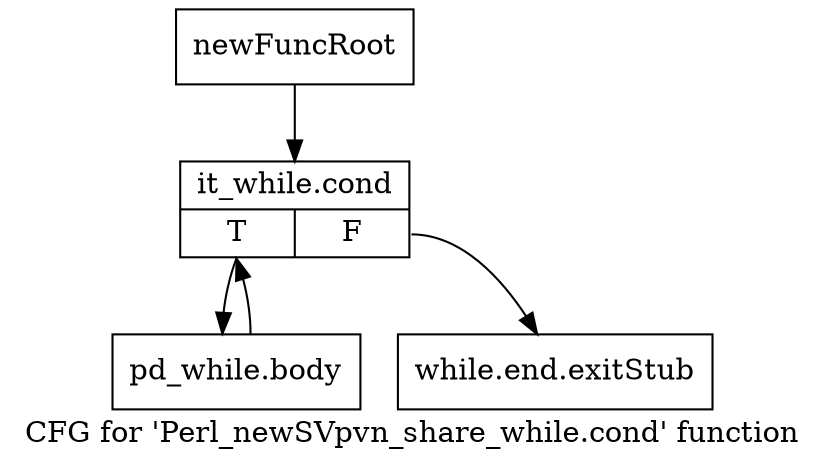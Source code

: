 digraph "CFG for 'Perl_newSVpvn_share_while.cond' function" {
	label="CFG for 'Perl_newSVpvn_share_while.cond' function";

	Node0x54ab660 [shape=record,label="{newFuncRoot}"];
	Node0x54ab660 -> Node0x54ab700;
	Node0x54ab6b0 [shape=record,label="{while.end.exitStub}"];
	Node0x54ab700 [shape=record,label="{it_while.cond|{<s0>T|<s1>F}}"];
	Node0x54ab700:s0 -> Node0x54ab750;
	Node0x54ab700:s1 -> Node0x54ab6b0;
	Node0x54ab750 [shape=record,label="{pd_while.body}"];
	Node0x54ab750 -> Node0x54ab700;
}
